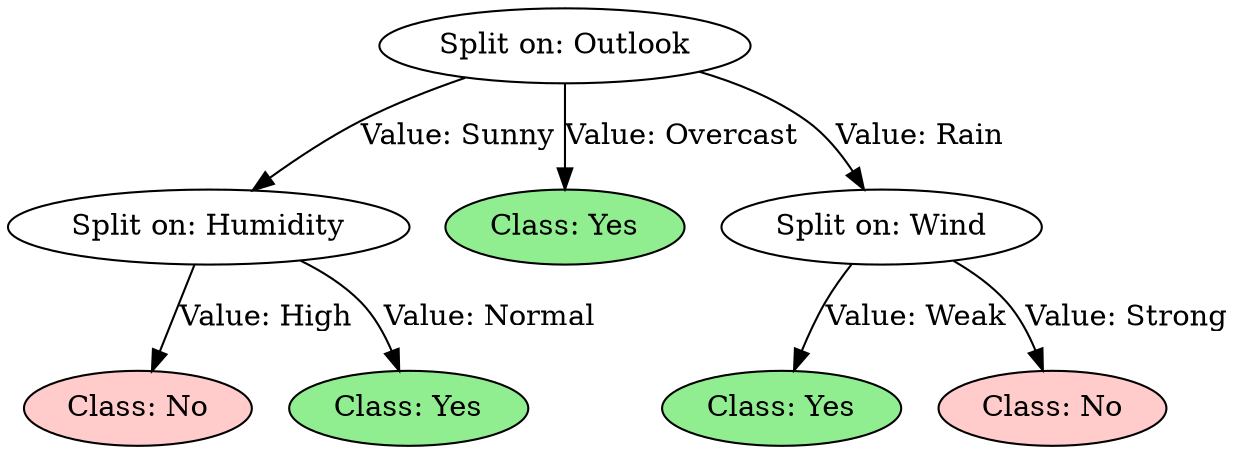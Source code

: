 digraph G {
	root [label="Split on: Outlook"]
	rootHumiditySunny [label="Split on: Humidity"]
	root -> rootHumiditySunny [label="Value: Sunny"]
	rootHumiditySunnyNoHigh [label="Class: No" fillcolor="#FFCCCB" style=filled]
	rootHumiditySunny -> rootHumiditySunnyNoHigh [label="Value: High"]
	rootHumiditySunnyYesNormal [label="Class: Yes" fillcolor="#90EE90" style=filled]
	rootHumiditySunny -> rootHumiditySunnyYesNormal [label="Value: Normal"]
	rootYesOvercast [label="Class: Yes" fillcolor="#90EE90" style=filled]
	root -> rootYesOvercast [label="Value: Overcast"]
	rootWindRain [label="Split on: Wind"]
	root -> rootWindRain [label="Value: Rain"]
	rootWindRainYesWeak [label="Class: Yes" fillcolor="#90EE90" style=filled]
	rootWindRain -> rootWindRainYesWeak [label="Value: Weak"]
	rootWindRainNoStrong [label="Class: No" fillcolor="#FFCCCB" style=filled]
	rootWindRain -> rootWindRainNoStrong [label="Value: Strong"]
}
